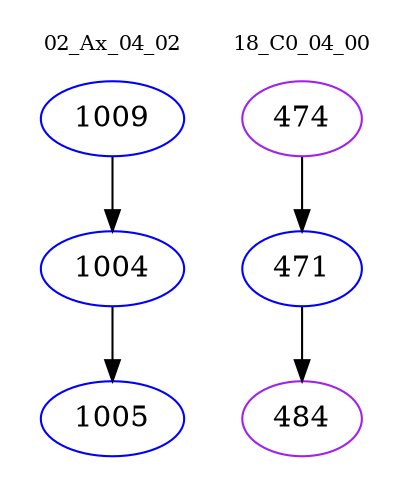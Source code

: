 digraph{
subgraph cluster_0 {
color = white
label = "02_Ax_04_02";
fontsize=10;
T0_1009 [label="1009", color="blue"]
T0_1009 -> T0_1004 [color="black"]
T0_1004 [label="1004", color="blue"]
T0_1004 -> T0_1005 [color="black"]
T0_1005 [label="1005", color="blue"]
}
subgraph cluster_1 {
color = white
label = "18_C0_04_00";
fontsize=10;
T1_474 [label="474", color="purple"]
T1_474 -> T1_471 [color="black"]
T1_471 [label="471", color="blue"]
T1_471 -> T1_484 [color="black"]
T1_484 [label="484", color="purple"]
}
}
